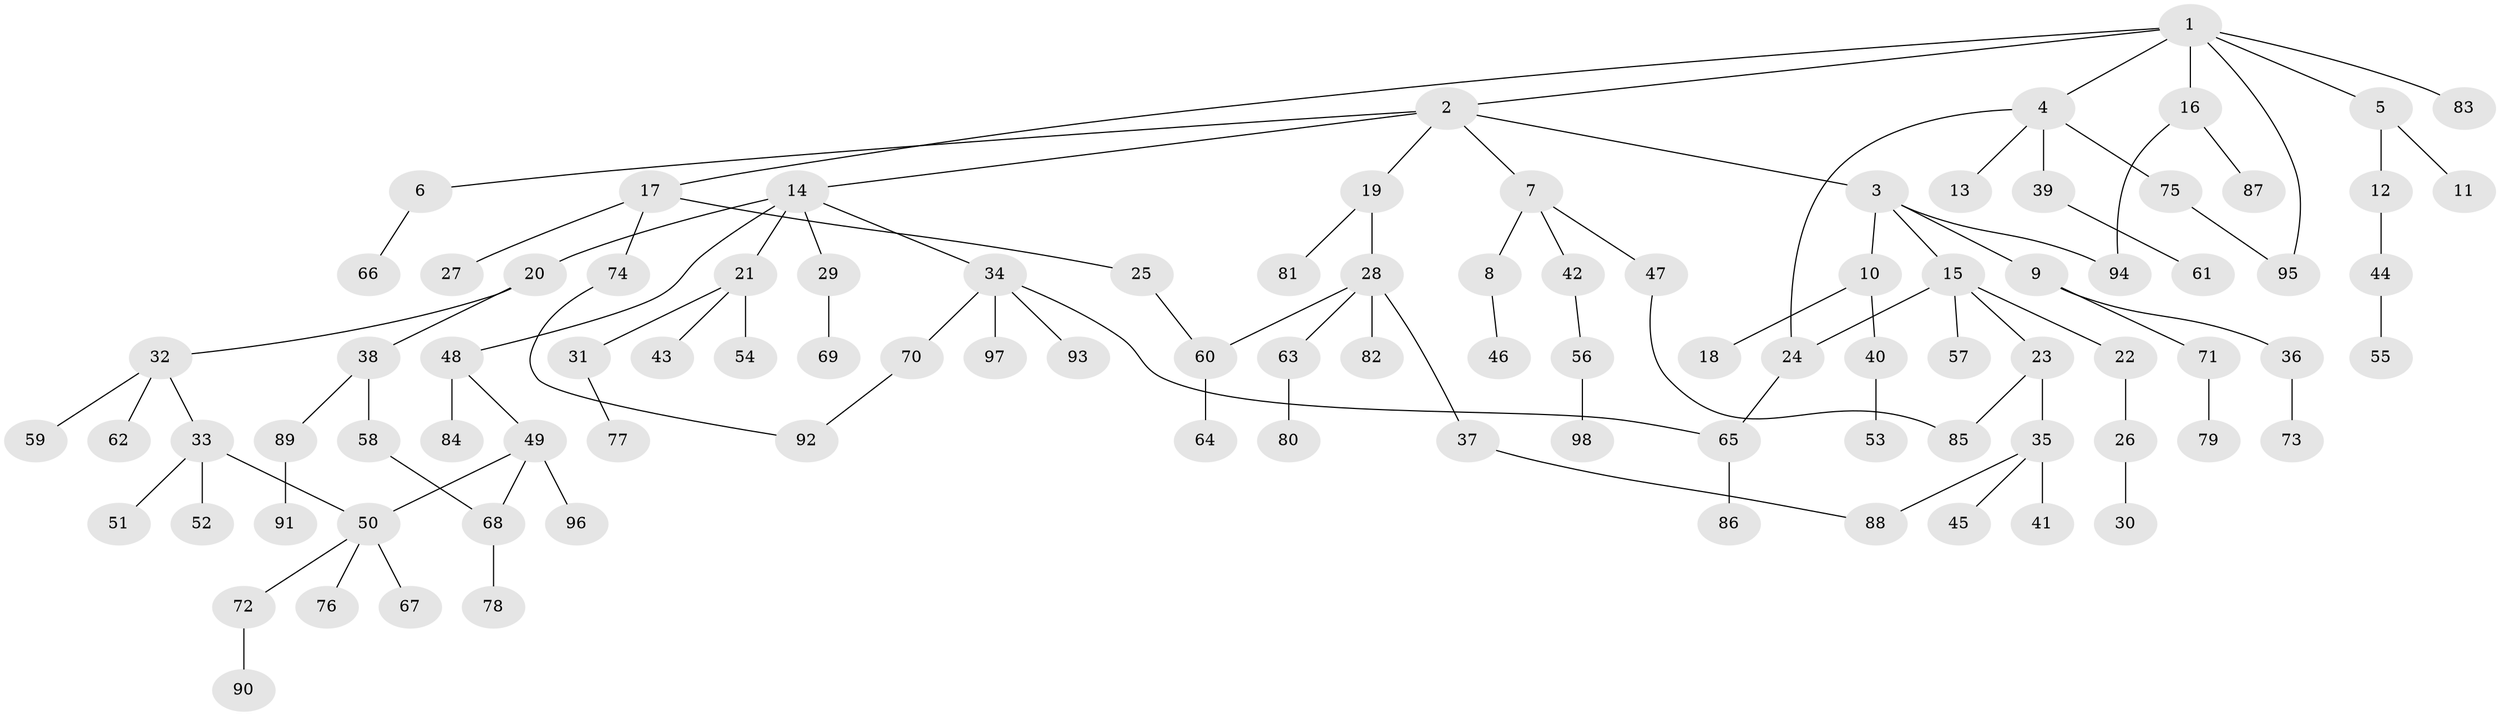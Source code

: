 // Generated by graph-tools (version 1.1) at 2025/25/03/09/25 03:25:28]
// undirected, 98 vertices, 107 edges
graph export_dot {
graph [start="1"]
  node [color=gray90,style=filled];
  1;
  2;
  3;
  4;
  5;
  6;
  7;
  8;
  9;
  10;
  11;
  12;
  13;
  14;
  15;
  16;
  17;
  18;
  19;
  20;
  21;
  22;
  23;
  24;
  25;
  26;
  27;
  28;
  29;
  30;
  31;
  32;
  33;
  34;
  35;
  36;
  37;
  38;
  39;
  40;
  41;
  42;
  43;
  44;
  45;
  46;
  47;
  48;
  49;
  50;
  51;
  52;
  53;
  54;
  55;
  56;
  57;
  58;
  59;
  60;
  61;
  62;
  63;
  64;
  65;
  66;
  67;
  68;
  69;
  70;
  71;
  72;
  73;
  74;
  75;
  76;
  77;
  78;
  79;
  80;
  81;
  82;
  83;
  84;
  85;
  86;
  87;
  88;
  89;
  90;
  91;
  92;
  93;
  94;
  95;
  96;
  97;
  98;
  1 -- 2;
  1 -- 4;
  1 -- 5;
  1 -- 16;
  1 -- 17;
  1 -- 83;
  1 -- 95;
  2 -- 3;
  2 -- 6;
  2 -- 7;
  2 -- 14;
  2 -- 19;
  3 -- 9;
  3 -- 10;
  3 -- 15;
  3 -- 94;
  4 -- 13;
  4 -- 39;
  4 -- 75;
  4 -- 24;
  5 -- 11;
  5 -- 12;
  6 -- 66;
  7 -- 8;
  7 -- 42;
  7 -- 47;
  8 -- 46;
  9 -- 36;
  9 -- 71;
  10 -- 18;
  10 -- 40;
  12 -- 44;
  14 -- 20;
  14 -- 21;
  14 -- 29;
  14 -- 34;
  14 -- 48;
  15 -- 22;
  15 -- 23;
  15 -- 24;
  15 -- 57;
  16 -- 87;
  16 -- 94;
  17 -- 25;
  17 -- 27;
  17 -- 74;
  19 -- 28;
  19 -- 81;
  20 -- 32;
  20 -- 38;
  21 -- 31;
  21 -- 43;
  21 -- 54;
  22 -- 26;
  23 -- 35;
  23 -- 85;
  24 -- 65;
  25 -- 60;
  26 -- 30;
  28 -- 37;
  28 -- 63;
  28 -- 82;
  28 -- 60;
  29 -- 69;
  31 -- 77;
  32 -- 33;
  32 -- 59;
  32 -- 62;
  33 -- 51;
  33 -- 52;
  33 -- 50;
  34 -- 65;
  34 -- 70;
  34 -- 93;
  34 -- 97;
  35 -- 41;
  35 -- 45;
  35 -- 88;
  36 -- 73;
  37 -- 88;
  38 -- 58;
  38 -- 89;
  39 -- 61;
  40 -- 53;
  42 -- 56;
  44 -- 55;
  47 -- 85;
  48 -- 49;
  48 -- 84;
  49 -- 50;
  49 -- 68;
  49 -- 96;
  50 -- 67;
  50 -- 72;
  50 -- 76;
  56 -- 98;
  58 -- 68;
  60 -- 64;
  63 -- 80;
  65 -- 86;
  68 -- 78;
  70 -- 92;
  71 -- 79;
  72 -- 90;
  74 -- 92;
  75 -- 95;
  89 -- 91;
}

